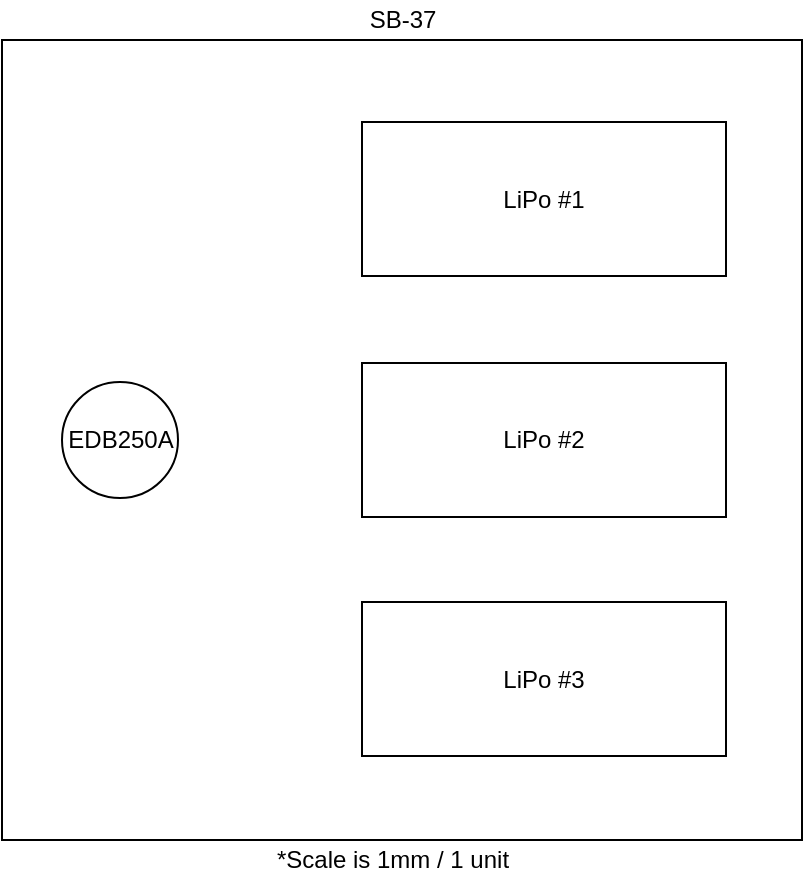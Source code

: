 <mxfile version="14.5.1" type="device"><diagram id="KJMKDMZXvyoJIsYbQGgk" name="Page-1"><mxGraphModel dx="905" dy="672" grid="1" gridSize="10" guides="1" tooltips="1" connect="1" arrows="1" fold="1" page="1" pageScale="1" pageWidth="850" pageHeight="1100" math="0" shadow="0"><root><mxCell id="0"/><mxCell id="1" parent="0"/><mxCell id="6DNDQP7jT1vZf8OXdfZ1-4" value="" style="rounded=0;whiteSpace=wrap;html=1;" vertex="1" parent="1"><mxGeometry x="250" y="159" width="400" height="400" as="geometry"/></mxCell><mxCell id="6DNDQP7jT1vZf8OXdfZ1-1" value="" style="ellipse;whiteSpace=wrap;html=1;aspect=fixed;" vertex="1" parent="1"><mxGeometry x="280" y="330" width="58" height="58" as="geometry"/></mxCell><mxCell id="6DNDQP7jT1vZf8OXdfZ1-3" value="EDB250A" style="text;html=1;align=center;verticalAlign=middle;resizable=0;points=[];autosize=1;" vertex="1" parent="1"><mxGeometry x="274" y="349" width="70" height="20" as="geometry"/></mxCell><mxCell id="6DNDQP7jT1vZf8OXdfZ1-6" value="SB-37" style="text;html=1;align=center;verticalAlign=middle;resizable=0;points=[];autosize=1;" vertex="1" parent="1"><mxGeometry x="425" y="139" width="50" height="20" as="geometry"/></mxCell><mxCell id="6DNDQP7jT1vZf8OXdfZ1-7" value="LiPo #1" style="rounded=0;whiteSpace=wrap;html=1;" vertex="1" parent="1"><mxGeometry x="430" y="200" width="182" height="77" as="geometry"/></mxCell><mxCell id="6DNDQP7jT1vZf8OXdfZ1-8" value="&lt;span&gt;LiPo #2&lt;/span&gt;" style="rounded=0;whiteSpace=wrap;html=1;" vertex="1" parent="1"><mxGeometry x="430" y="320.5" width="182" height="77" as="geometry"/></mxCell><mxCell id="6DNDQP7jT1vZf8OXdfZ1-9" value="&lt;span&gt;LiPo #3&lt;/span&gt;" style="rounded=0;whiteSpace=wrap;html=1;" vertex="1" parent="1"><mxGeometry x="430" y="440" width="182" height="77" as="geometry"/></mxCell><mxCell id="6DNDQP7jT1vZf8OXdfZ1-10" value="*Scale is 1mm / 1 unit" style="text;html=1;align=center;verticalAlign=middle;resizable=0;points=[];autosize=1;" vertex="1" parent="1"><mxGeometry x="380" y="559" width="130" height="20" as="geometry"/></mxCell></root></mxGraphModel></diagram></mxfile>